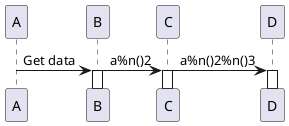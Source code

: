 {
  "sha1": "ot5sssesiq1sanyd0swy3ebcr5piwdi",
  "insertion": {
    "when": "2024-06-06T17:24:18.692Z",
    "url": "https://github.com/plantuml/plantuml/pull/1793",
    "user": "plantuml@gmail.com"
  }
}
@startuml
!pragma teoz true
'Issue #656
A -> B++: Get data
& B -> C++:a%n()2
& C -> D++: a%n()2%n()3
@enduml
